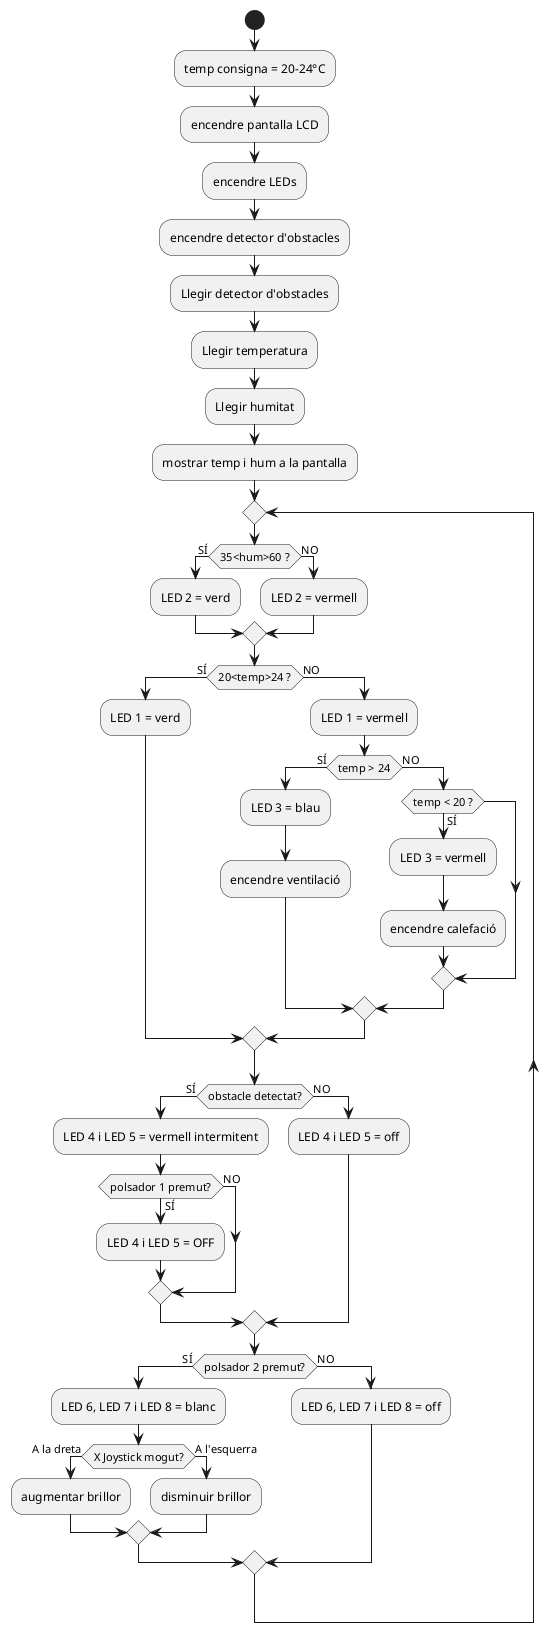 @startuml
Start;
:temp consigna = 20-24°C;
:encendre pantalla LCD;
:encendre LEDs;
:encendre detector d'obstacles;
:Llegir detector d'obstacles;
:Llegir temperatura;
:Llegir humitat;
:mostrar temp i hum a la pantalla;
repeat
if (35<hum>60 ?) then (SÍ)
 ->
 :LED 2 = verd;
 else (NO)
 ->
 :LED 2 = vermell;
endif
if (20<temp>24 ?) then (SÍ)
 ->
 :LED 1 = verd;
 else (NO)
 -> 
 :LED 1 = vermell;
if (temp > 24) then (SÍ)
  ->
  :LED 3 = blau;
  :encendre ventilació;
  else (NO)
   if (temp < 20 ?) then (SÍ)
   -> 
   :LED 3 = vermell;
   :encendre calefació;
endif
endif
endif
if (obstacle detectat?) then (SÍ)
 ->
 :LED 4 i LED 5 = vermell intermitent;
 if (polsador 1 premut?) then (SÍ)
  ->
  :LED 4 i LED 5 = OFF;
  else (NO)
 endif
 else (NO)
 :LED 4 i LED 5 = off;
endif
if (polsador 2 premut?) then (SÍ)
 -> 
 :LED 6, LED 7 i LED 8 = blanc;
  if (X Joystick mogut?) then (A la dreta)
  :augmentar brillor;
  else (A l'esquerra)
  :disminuir brillor;
  endif
 else (NO)
 :LED 6, LED 7 i LED 8 = off;
endif

@enduml
